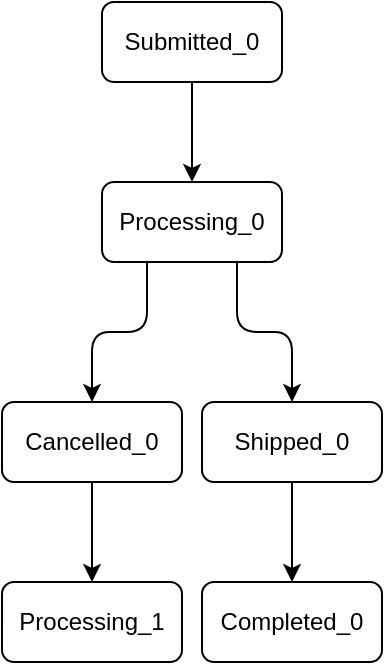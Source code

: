 <mxfile version="11.3.0" type="device" pages="1"><diagram id="v_fyFvYkTGDPlBaS6G_s" name="Page-1"><mxGraphModel dx="1406" dy="830" grid="1" gridSize="10" guides="1" tooltips="1" connect="1" arrows="1" fold="1" page="1" pageScale="1" pageWidth="850" pageHeight="1100" math="0" shadow="0"><root><mxCell id="0"/><mxCell id="1" parent="0"/><mxCell id="_Bu_VyUuxg50K_aTQA2H-4" value="" style="edgeStyle=orthogonalEdgeStyle;rounded=0;orthogonalLoop=1;jettySize=auto;html=1;" edge="1" parent="1" source="_Bu_VyUuxg50K_aTQA2H-2" target="_Bu_VyUuxg50K_aTQA2H-3"><mxGeometry relative="1" as="geometry"/></mxCell><mxCell id="_Bu_VyUuxg50K_aTQA2H-2" value="Submitted_0" style="rounded=1;whiteSpace=wrap;html=1;" vertex="1" parent="1"><mxGeometry x="380" y="170" width="90" height="40" as="geometry"/></mxCell><mxCell id="_Bu_VyUuxg50K_aTQA2H-6" value="" style="edgeStyle=orthogonalEdgeStyle;rounded=1;orthogonalLoop=1;jettySize=auto;html=1;exitX=0.25;exitY=1;exitDx=0;exitDy=0;" edge="1" parent="1" source="_Bu_VyUuxg50K_aTQA2H-3" target="_Bu_VyUuxg50K_aTQA2H-5"><mxGeometry relative="1" as="geometry"/></mxCell><mxCell id="_Bu_VyUuxg50K_aTQA2H-8" value="" style="edgeStyle=orthogonalEdgeStyle;rounded=1;orthogonalLoop=1;jettySize=auto;html=1;exitX=0.75;exitY=1;exitDx=0;exitDy=0;" edge="1" parent="1" source="_Bu_VyUuxg50K_aTQA2H-3" target="_Bu_VyUuxg50K_aTQA2H-7"><mxGeometry relative="1" as="geometry"/></mxCell><mxCell id="_Bu_VyUuxg50K_aTQA2H-3" value="Processing_0" style="rounded=1;whiteSpace=wrap;html=1;" vertex="1" parent="1"><mxGeometry x="380" y="260" width="90" height="40" as="geometry"/></mxCell><mxCell id="_Bu_VyUuxg50K_aTQA2H-14" value="" style="edgeStyle=orthogonalEdgeStyle;rounded=1;orthogonalLoop=1;jettySize=auto;html=1;" edge="1" parent="1" source="_Bu_VyUuxg50K_aTQA2H-7" target="_Bu_VyUuxg50K_aTQA2H-11"><mxGeometry relative="1" as="geometry"/></mxCell><mxCell id="_Bu_VyUuxg50K_aTQA2H-7" value="Shipped_0" style="rounded=1;whiteSpace=wrap;html=1;" vertex="1" parent="1"><mxGeometry x="430" y="370" width="90" height="40" as="geometry"/></mxCell><mxCell id="_Bu_VyUuxg50K_aTQA2H-10" value="" style="edgeStyle=orthogonalEdgeStyle;rounded=1;orthogonalLoop=1;jettySize=auto;html=1;" edge="1" parent="1" source="_Bu_VyUuxg50K_aTQA2H-5" target="_Bu_VyUuxg50K_aTQA2H-9"><mxGeometry relative="1" as="geometry"/></mxCell><mxCell id="_Bu_VyUuxg50K_aTQA2H-5" value="Cancelled_0" style="rounded=1;whiteSpace=wrap;html=1;" vertex="1" parent="1"><mxGeometry x="330" y="370" width="90" height="40" as="geometry"/></mxCell><mxCell id="_Bu_VyUuxg50K_aTQA2H-9" value="Processing_1" style="rounded=1;whiteSpace=wrap;html=1;" vertex="1" parent="1"><mxGeometry x="330" y="460" width="90" height="40" as="geometry"/></mxCell><mxCell id="_Bu_VyUuxg50K_aTQA2H-11" value="Completed_0" style="rounded=1;whiteSpace=wrap;html=1;" vertex="1" parent="1"><mxGeometry x="430" y="460" width="90" height="40" as="geometry"/></mxCell></root></mxGraphModel></diagram></mxfile>
